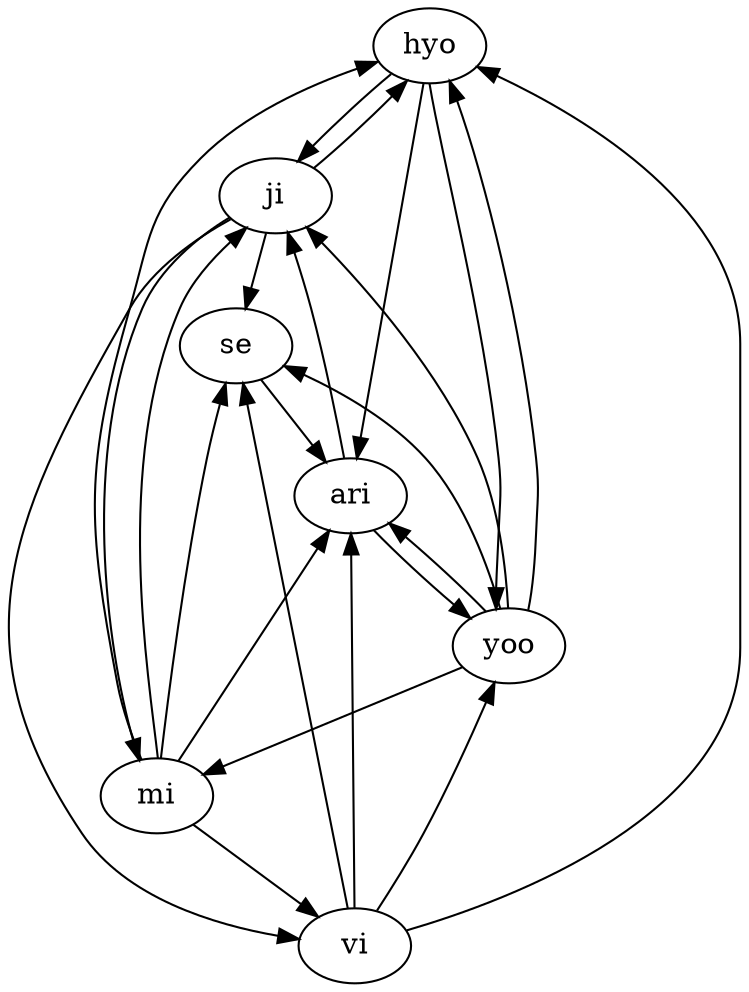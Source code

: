 digraph {
hyo->ji;
ji->hyo;
hyo->yoo;
yoo->hyo;
mi->hyo;
vi->hyo;
hyo->ari;
yoo->ji;
ji->mi;
mi->ji;
ji->vi;
ji->se;
ari->ji;
yoo->mi;
vi->yoo;
yoo->se;
yoo->ari;
ari->yoo;
mi->vi;
mi->se;
mi->ari;
vi->se;
vi->ari;
se->ari;
}